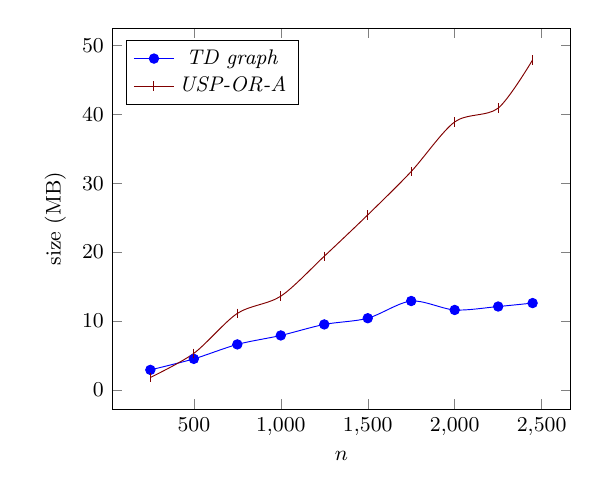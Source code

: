 \tikzstyle{textstyle}=[font=\fontsize{9}{9}\selectfont]
\begin{tikzpicture}[textstyle, scale=0.85]
    \begin{axis}[
        xlabel={$n$},
        ylabel={size (MB)},
		legend pos=north west
        ]
        
    \addplot[smooth,mark=*,color=blue, solid] plot coordinates {
		(250,2.9)
		(500,4.5)
		(750,6.6)
		(1000,7.9)
		(1250,9.5)
		(1500,10.4)
		(1750,12.9)
		(2000,11.6)
		(2250,12.1)
		(2448,12.6)
    };
    \addlegendentry{\textit{TD graph}}
    
    \addplot[smooth,mark=|,color=black!50!red, solid] plot coordinates {
		(250,1.8)
		(500,5.3)
		(750,11.1)
		(1000,13.6)
		(1250,19.4)
		(1500,25.4)
		(1750,31.7)
		(2000,38.9)
		(2250,40.9)
		(2448,47.9)
    };
    \addlegendentry{\textit{USP-OR-A}}
    
    \end{axis}
\end{tikzpicture}